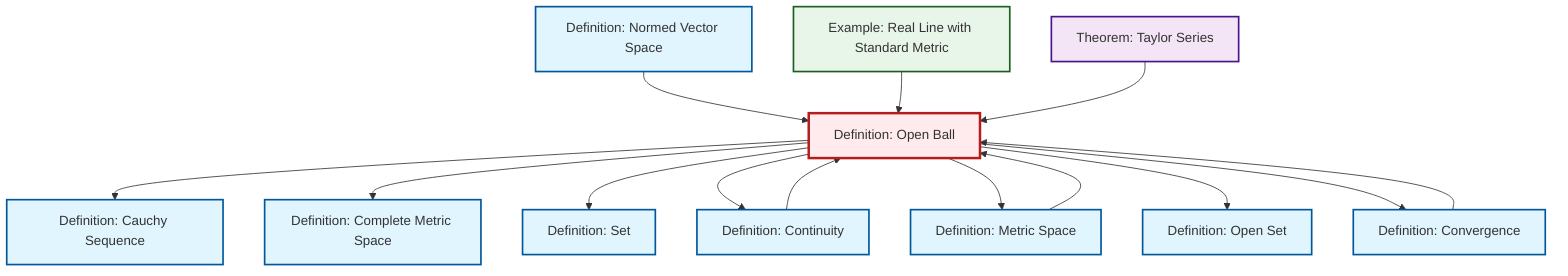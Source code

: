 graph TD
    classDef definition fill:#e1f5fe,stroke:#01579b,stroke-width:2px
    classDef theorem fill:#f3e5f5,stroke:#4a148c,stroke-width:2px
    classDef axiom fill:#fff3e0,stroke:#e65100,stroke-width:2px
    classDef example fill:#e8f5e9,stroke:#1b5e20,stroke-width:2px
    classDef current fill:#ffebee,stroke:#b71c1c,stroke-width:3px
    def-complete-metric-space["Definition: Complete Metric Space"]:::definition
    def-normed-vector-space["Definition: Normed Vector Space"]:::definition
    ex-real-line-metric["Example: Real Line with Standard Metric"]:::example
    def-convergence["Definition: Convergence"]:::definition
    def-open-set["Definition: Open Set"]:::definition
    def-cauchy-sequence["Definition: Cauchy Sequence"]:::definition
    thm-taylor-series["Theorem: Taylor Series"]:::theorem
    def-set["Definition: Set"]:::definition
    def-open-ball["Definition: Open Ball"]:::definition
    def-metric-space["Definition: Metric Space"]:::definition
    def-continuity["Definition: Continuity"]:::definition
    def-open-ball --> def-cauchy-sequence
    def-convergence --> def-open-ball
    def-metric-space --> def-open-ball
    def-open-ball --> def-complete-metric-space
    def-open-ball --> def-set
    def-normed-vector-space --> def-open-ball
    def-continuity --> def-open-ball
    ex-real-line-metric --> def-open-ball
    def-open-ball --> def-continuity
    def-open-ball --> def-metric-space
    def-open-ball --> def-open-set
    thm-taylor-series --> def-open-ball
    def-open-ball --> def-convergence
    class def-open-ball current